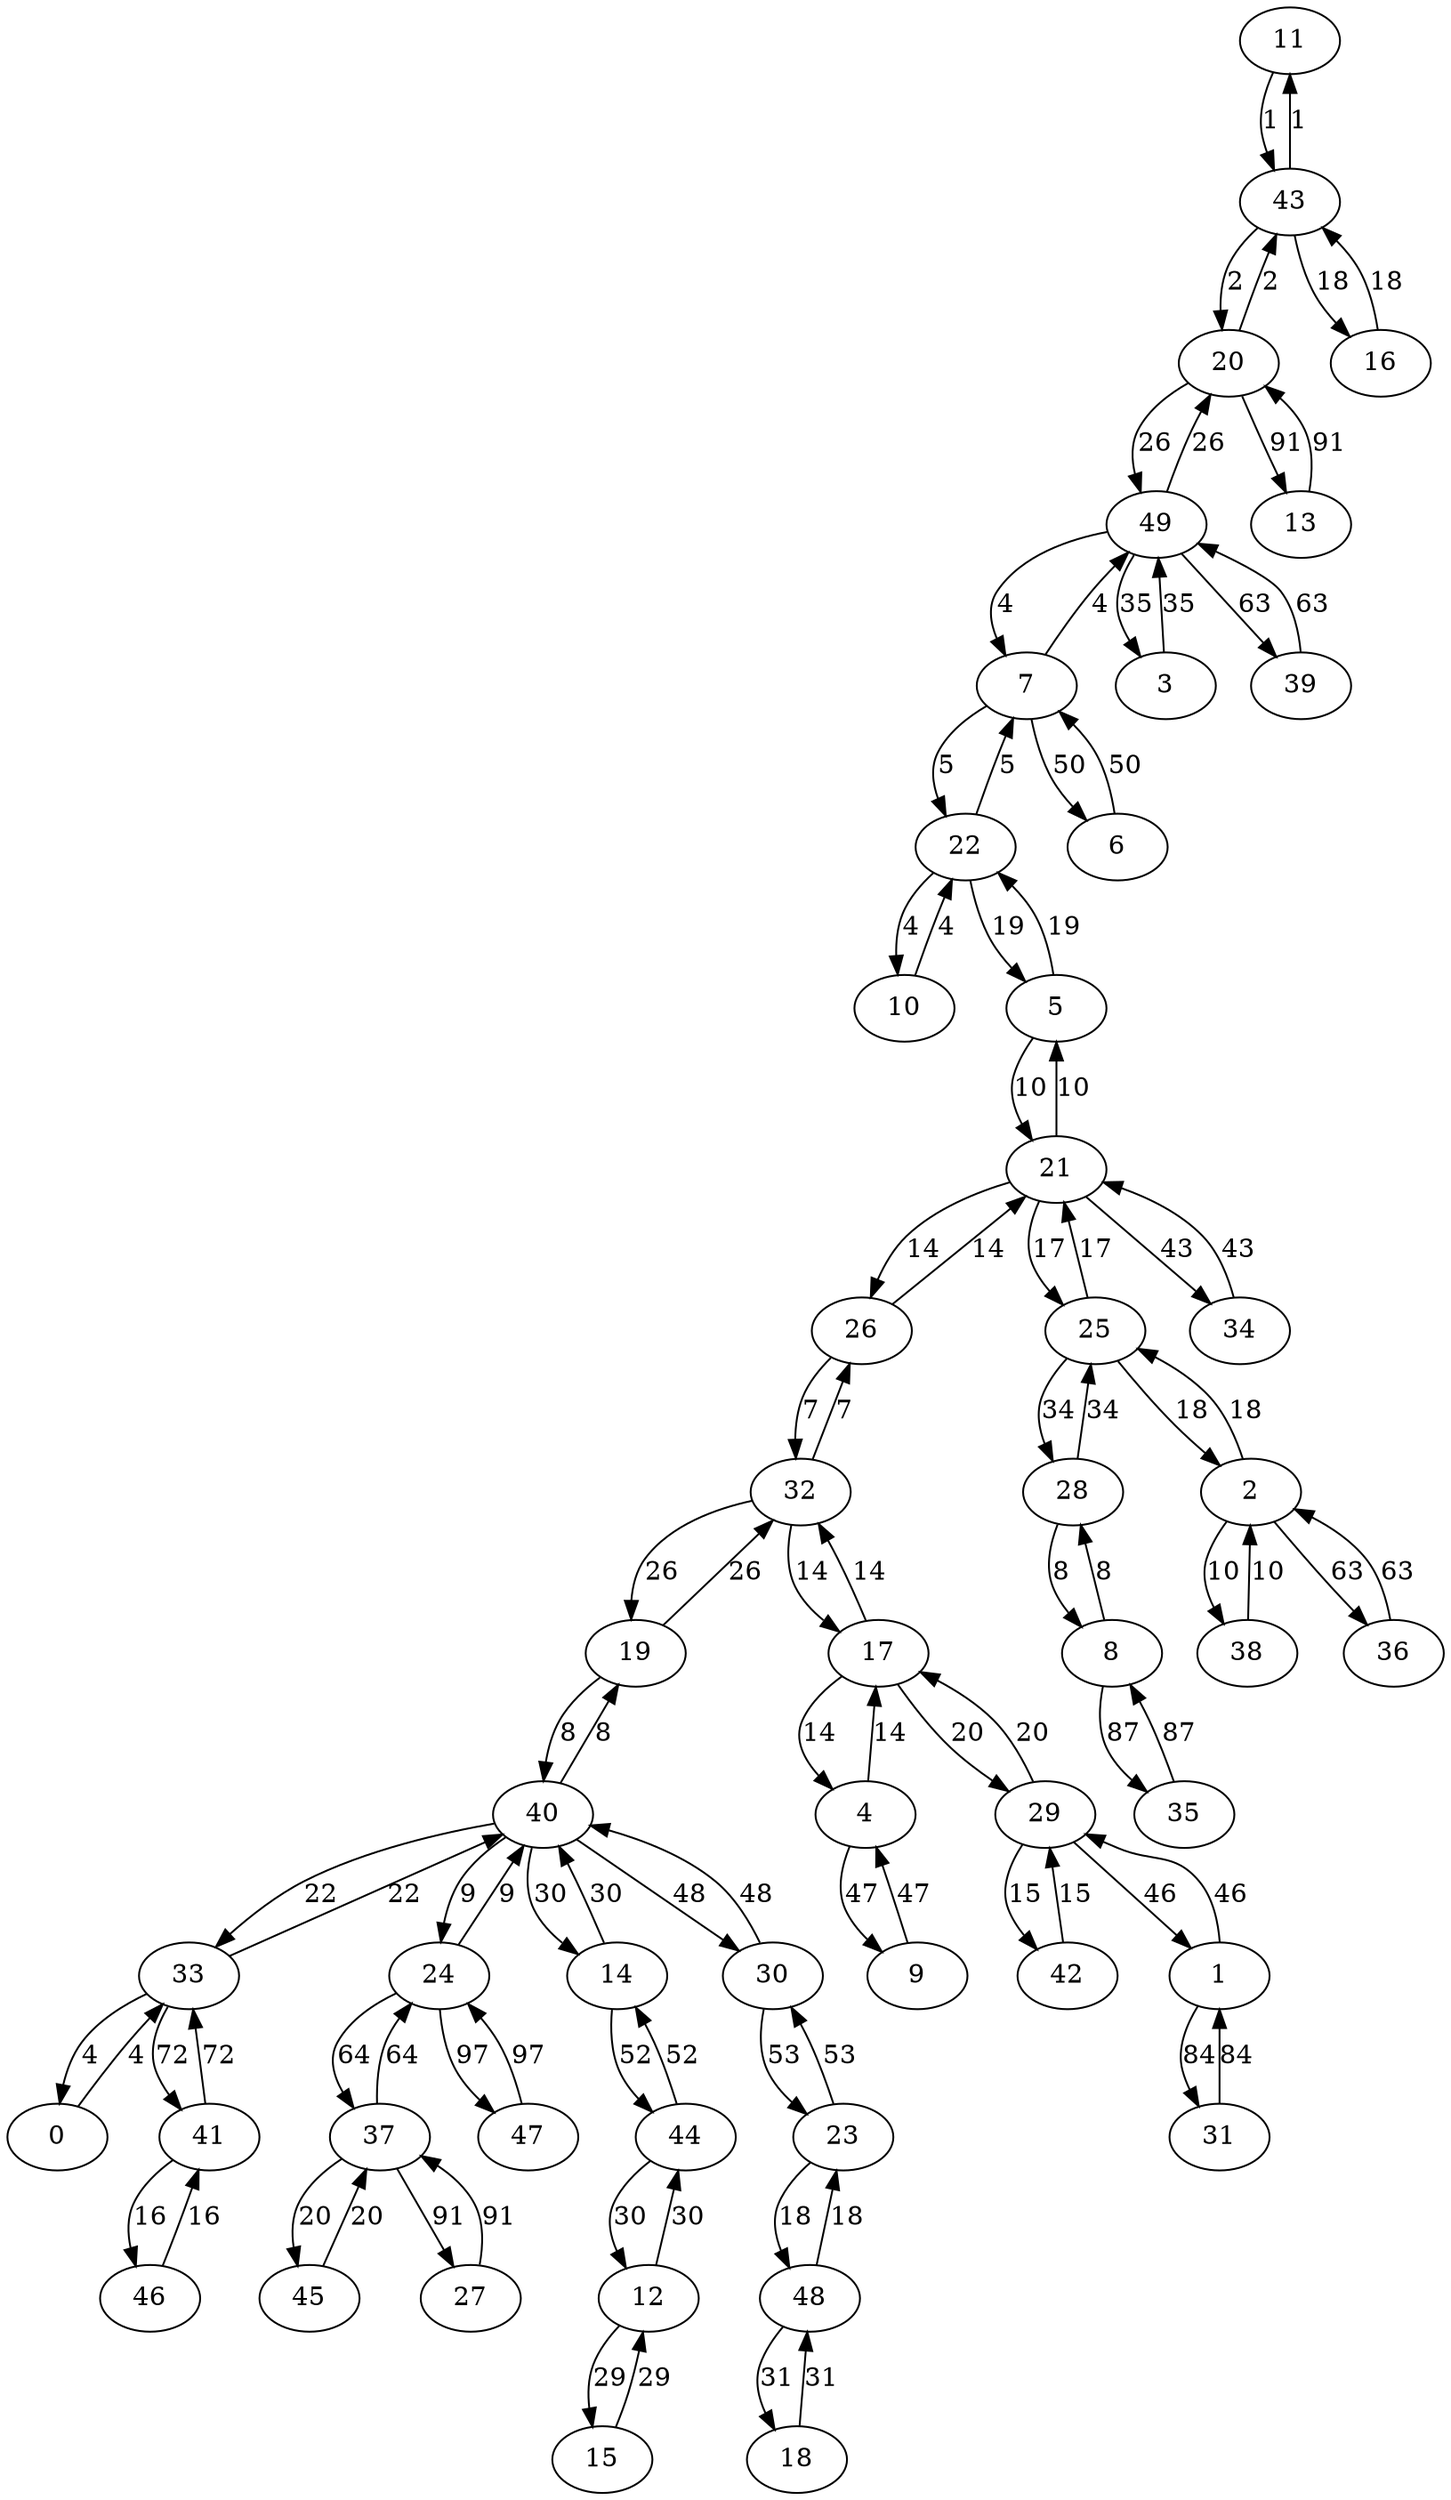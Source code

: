 digraph Erdos50_KDMST {
11;43;20;49;7;10;22;0;33;26;32;40;19;28;8;24;21;5;38;2;17;4;29;42;46;41;25;16;23;48;45;37;12;15;14;44;18;3;34;1;9;30;6;36;39;31;35;13;27;47;11 -> 43 [label = 1];
43 -> 11 [label = 1];
20 -> 43 [label = 2];
43 -> 20 [label = 2];
49 -> 7 [label = 4];
7 -> 49 [label = 4];
10 -> 22 [label = 4];
22 -> 10 [label = 4];
0 -> 33 [label = 4];
33 -> 0 [label = 4];
7 -> 22 [label = 5];
22 -> 7 [label = 5];
26 -> 32 [label = 7];
32 -> 26 [label = 7];
40 -> 19 [label = 8];
19 -> 40 [label = 8];
28 -> 8 [label = 8];
8 -> 28 [label = 8];
24 -> 40 [label = 9];
40 -> 24 [label = 9];
21 -> 5 [label = 10];
5 -> 21 [label = 10];
38 -> 2 [label = 10];
2 -> 38 [label = 10];
17 -> 32 [label = 14];
32 -> 17 [label = 14];
17 -> 4 [label = 14];
4 -> 17 [label = 14];
26 -> 21 [label = 14];
21 -> 26 [label = 14];
29 -> 42 [label = 15];
42 -> 29 [label = 15];
46 -> 41 [label = 16];
41 -> 46 [label = 16];
25 -> 21 [label = 17];
21 -> 25 [label = 17];
25 -> 2 [label = 18];
2 -> 25 [label = 18];
16 -> 43 [label = 18];
43 -> 16 [label = 18];
23 -> 48 [label = 18];
48 -> 23 [label = 18];
5 -> 22 [label = 19];
22 -> 5 [label = 19];
45 -> 37 [label = 20];
37 -> 45 [label = 20];
29 -> 17 [label = 20];
17 -> 29 [label = 20];
33 -> 40 [label = 22];
40 -> 33 [label = 22];
49 -> 20 [label = 26];
20 -> 49 [label = 26];
32 -> 19 [label = 26];
19 -> 32 [label = 26];
12 -> 15 [label = 29];
15 -> 12 [label = 29];
14 -> 40 [label = 30];
40 -> 14 [label = 30];
44 -> 12 [label = 30];
12 -> 44 [label = 30];
48 -> 18 [label = 31];
18 -> 48 [label = 31];
28 -> 25 [label = 34];
25 -> 28 [label = 34];
3 -> 49 [label = 35];
49 -> 3 [label = 35];
21 -> 34 [label = 43];
34 -> 21 [label = 43];
1 -> 29 [label = 46];
29 -> 1 [label = 46];
9 -> 4 [label = 47];
4 -> 9 [label = 47];
40 -> 30 [label = 48];
30 -> 40 [label = 48];
6 -> 7 [label = 50];
7 -> 6 [label = 50];
14 -> 44 [label = 52];
44 -> 14 [label = 52];
23 -> 30 [label = 53];
30 -> 23 [label = 53];
2 -> 36 [label = 63];
36 -> 2 [label = 63];
49 -> 39 [label = 63];
39 -> 49 [label = 63];
37 -> 24 [label = 64];
24 -> 37 [label = 64];
41 -> 33 [label = 72];
33 -> 41 [label = 72];
1 -> 31 [label = 84];
31 -> 1 [label = 84];
35 -> 8 [label = 87];
8 -> 35 [label = 87];
20 -> 13 [label = 91];
13 -> 20 [label = 91];
37 -> 27 [label = 91];
27 -> 37 [label = 91];
47 -> 24 [label = 97];
24 -> 47 [label = 97];
}
